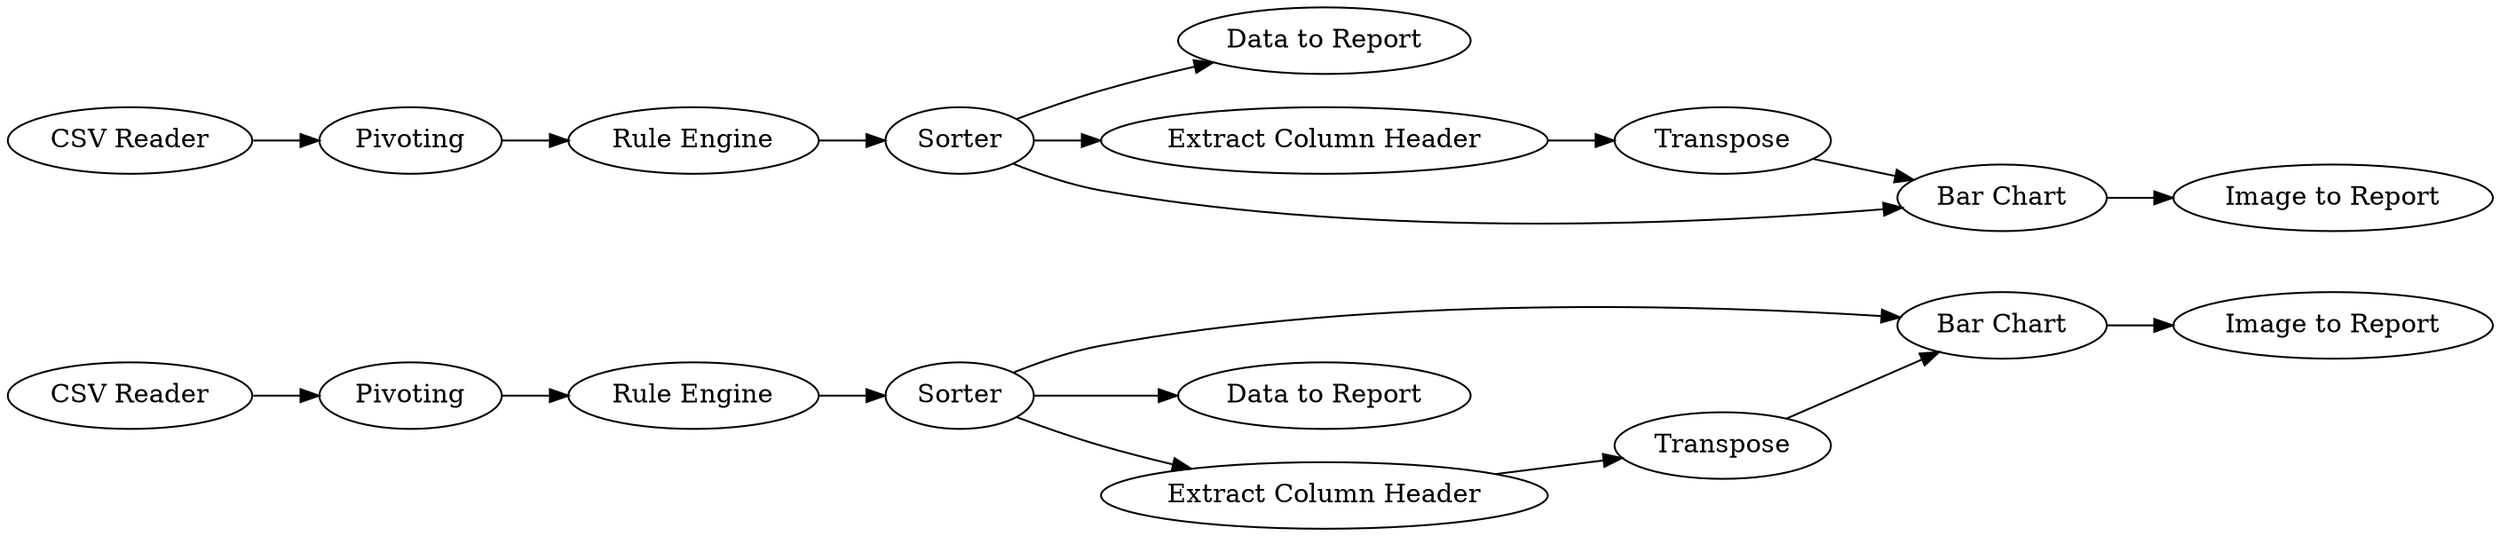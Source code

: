 digraph {
	"-5473036550410940675_19" [label="Rule Engine"]
	"-5473036550410940675_7" [label="Data to Report"]
	"-5473036550410940675_16" [label="Bar Chart"]
	"-5473036550410940675_1" [label="CSV Reader"]
	"-5473036550410940675_20" [label=Sorter]
	"-5473036550410940675_17" [label=Pivoting]
	"-5473036550410940675_4" [label=Pivoting]
	"-5473036550410940675_9" [label="Extract Column Header"]
	"-5473036550410940675_18" [label="Image to Report"]
	"-5473036550410940675_5" [label="Rule Engine"]
	"-5473036550410940675_13" [label="Image to Report"]
	"-5473036550410940675_12" [label="Bar Chart"]
	"-5473036550410940675_10" [label=Transpose]
	"-5473036550410940675_14" [label="Data to Report"]
	"-5473036550410940675_15" [label=Transpose]
	"-5473036550410940675_6" [label=Sorter]
	"-5473036550410940675_2" [label="CSV Reader"]
	"-5473036550410940675_21" [label="Extract Column Header"]
	"-5473036550410940675_20" -> "-5473036550410940675_21"
	"-5473036550410940675_21" -> "-5473036550410940675_15"
	"-5473036550410940675_1" -> "-5473036550410940675_4"
	"-5473036550410940675_6" -> "-5473036550410940675_9"
	"-5473036550410940675_20" -> "-5473036550410940675_16"
	"-5473036550410940675_9" -> "-5473036550410940675_10"
	"-5473036550410940675_15" -> "-5473036550410940675_16"
	"-5473036550410940675_5" -> "-5473036550410940675_6"
	"-5473036550410940675_10" -> "-5473036550410940675_12"
	"-5473036550410940675_12" -> "-5473036550410940675_13"
	"-5473036550410940675_19" -> "-5473036550410940675_20"
	"-5473036550410940675_20" -> "-5473036550410940675_14"
	"-5473036550410940675_4" -> "-5473036550410940675_5"
	"-5473036550410940675_6" -> "-5473036550410940675_12"
	"-5473036550410940675_6" -> "-5473036550410940675_7"
	"-5473036550410940675_17" -> "-5473036550410940675_19"
	"-5473036550410940675_16" -> "-5473036550410940675_18"
	"-5473036550410940675_2" -> "-5473036550410940675_17"
	rankdir=LR
}
